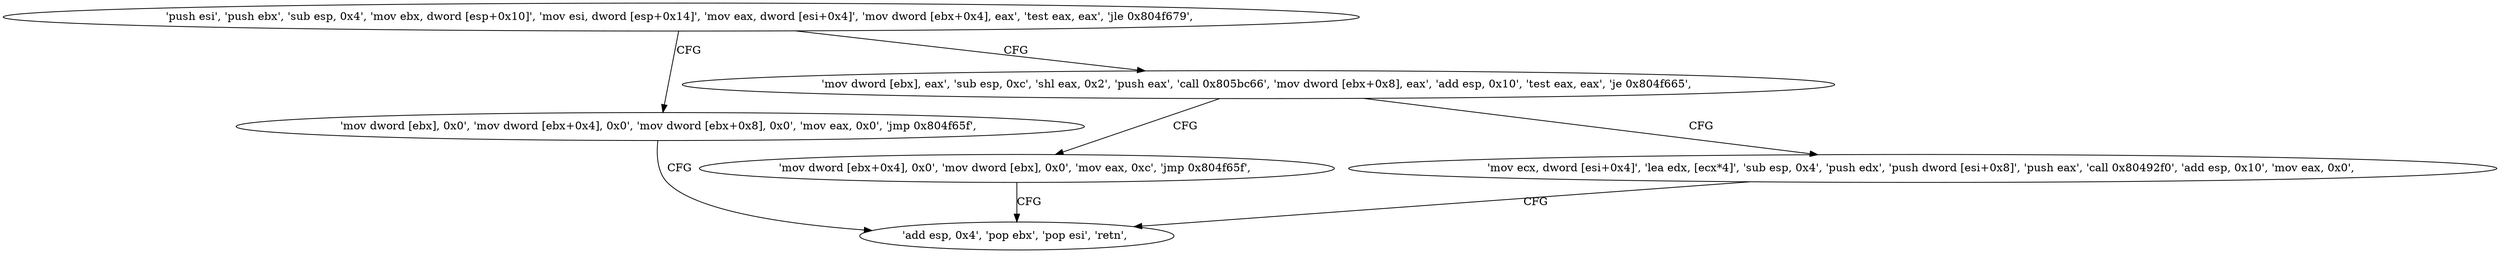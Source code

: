 digraph "func" {
"134542865" [label = "'push esi', 'push ebx', 'sub esp, 0x4', 'mov ebx, dword [esp+0x10]', 'mov esi, dword [esp+0x14]', 'mov eax, dword [esi+0x4]', 'mov dword [ebx+0x4], eax', 'test eax, eax', 'jle 0x804f679', " ]
"134542969" [label = "'mov dword [ebx], 0x0', 'mov dword [ebx+0x4], 0x0', 'mov dword [ebx+0x8], 0x0', 'mov eax, 0x0', 'jmp 0x804f65f', " ]
"134542888" [label = "'mov dword [ebx], eax', 'sub esp, 0xc', 'shl eax, 0x2', 'push eax', 'call 0x805bc66', 'mov dword [ebx+0x8], eax', 'add esp, 0x10', 'test eax, eax', 'je 0x804f665', " ]
"134542943" [label = "'add esp, 0x4', 'pop ebx', 'pop esi', 'retn', " ]
"134542949" [label = "'mov dword [ebx+0x4], 0x0', 'mov dword [ebx], 0x0', 'mov eax, 0xc', 'jmp 0x804f65f', " ]
"134542912" [label = "'mov ecx, dword [esi+0x4]', 'lea edx, [ecx*4]', 'sub esp, 0x4', 'push edx', 'push dword [esi+0x8]', 'push eax', 'call 0x80492f0', 'add esp, 0x10', 'mov eax, 0x0', " ]
"134542865" -> "134542969" [ label = "CFG" ]
"134542865" -> "134542888" [ label = "CFG" ]
"134542969" -> "134542943" [ label = "CFG" ]
"134542888" -> "134542949" [ label = "CFG" ]
"134542888" -> "134542912" [ label = "CFG" ]
"134542949" -> "134542943" [ label = "CFG" ]
"134542912" -> "134542943" [ label = "CFG" ]
}
